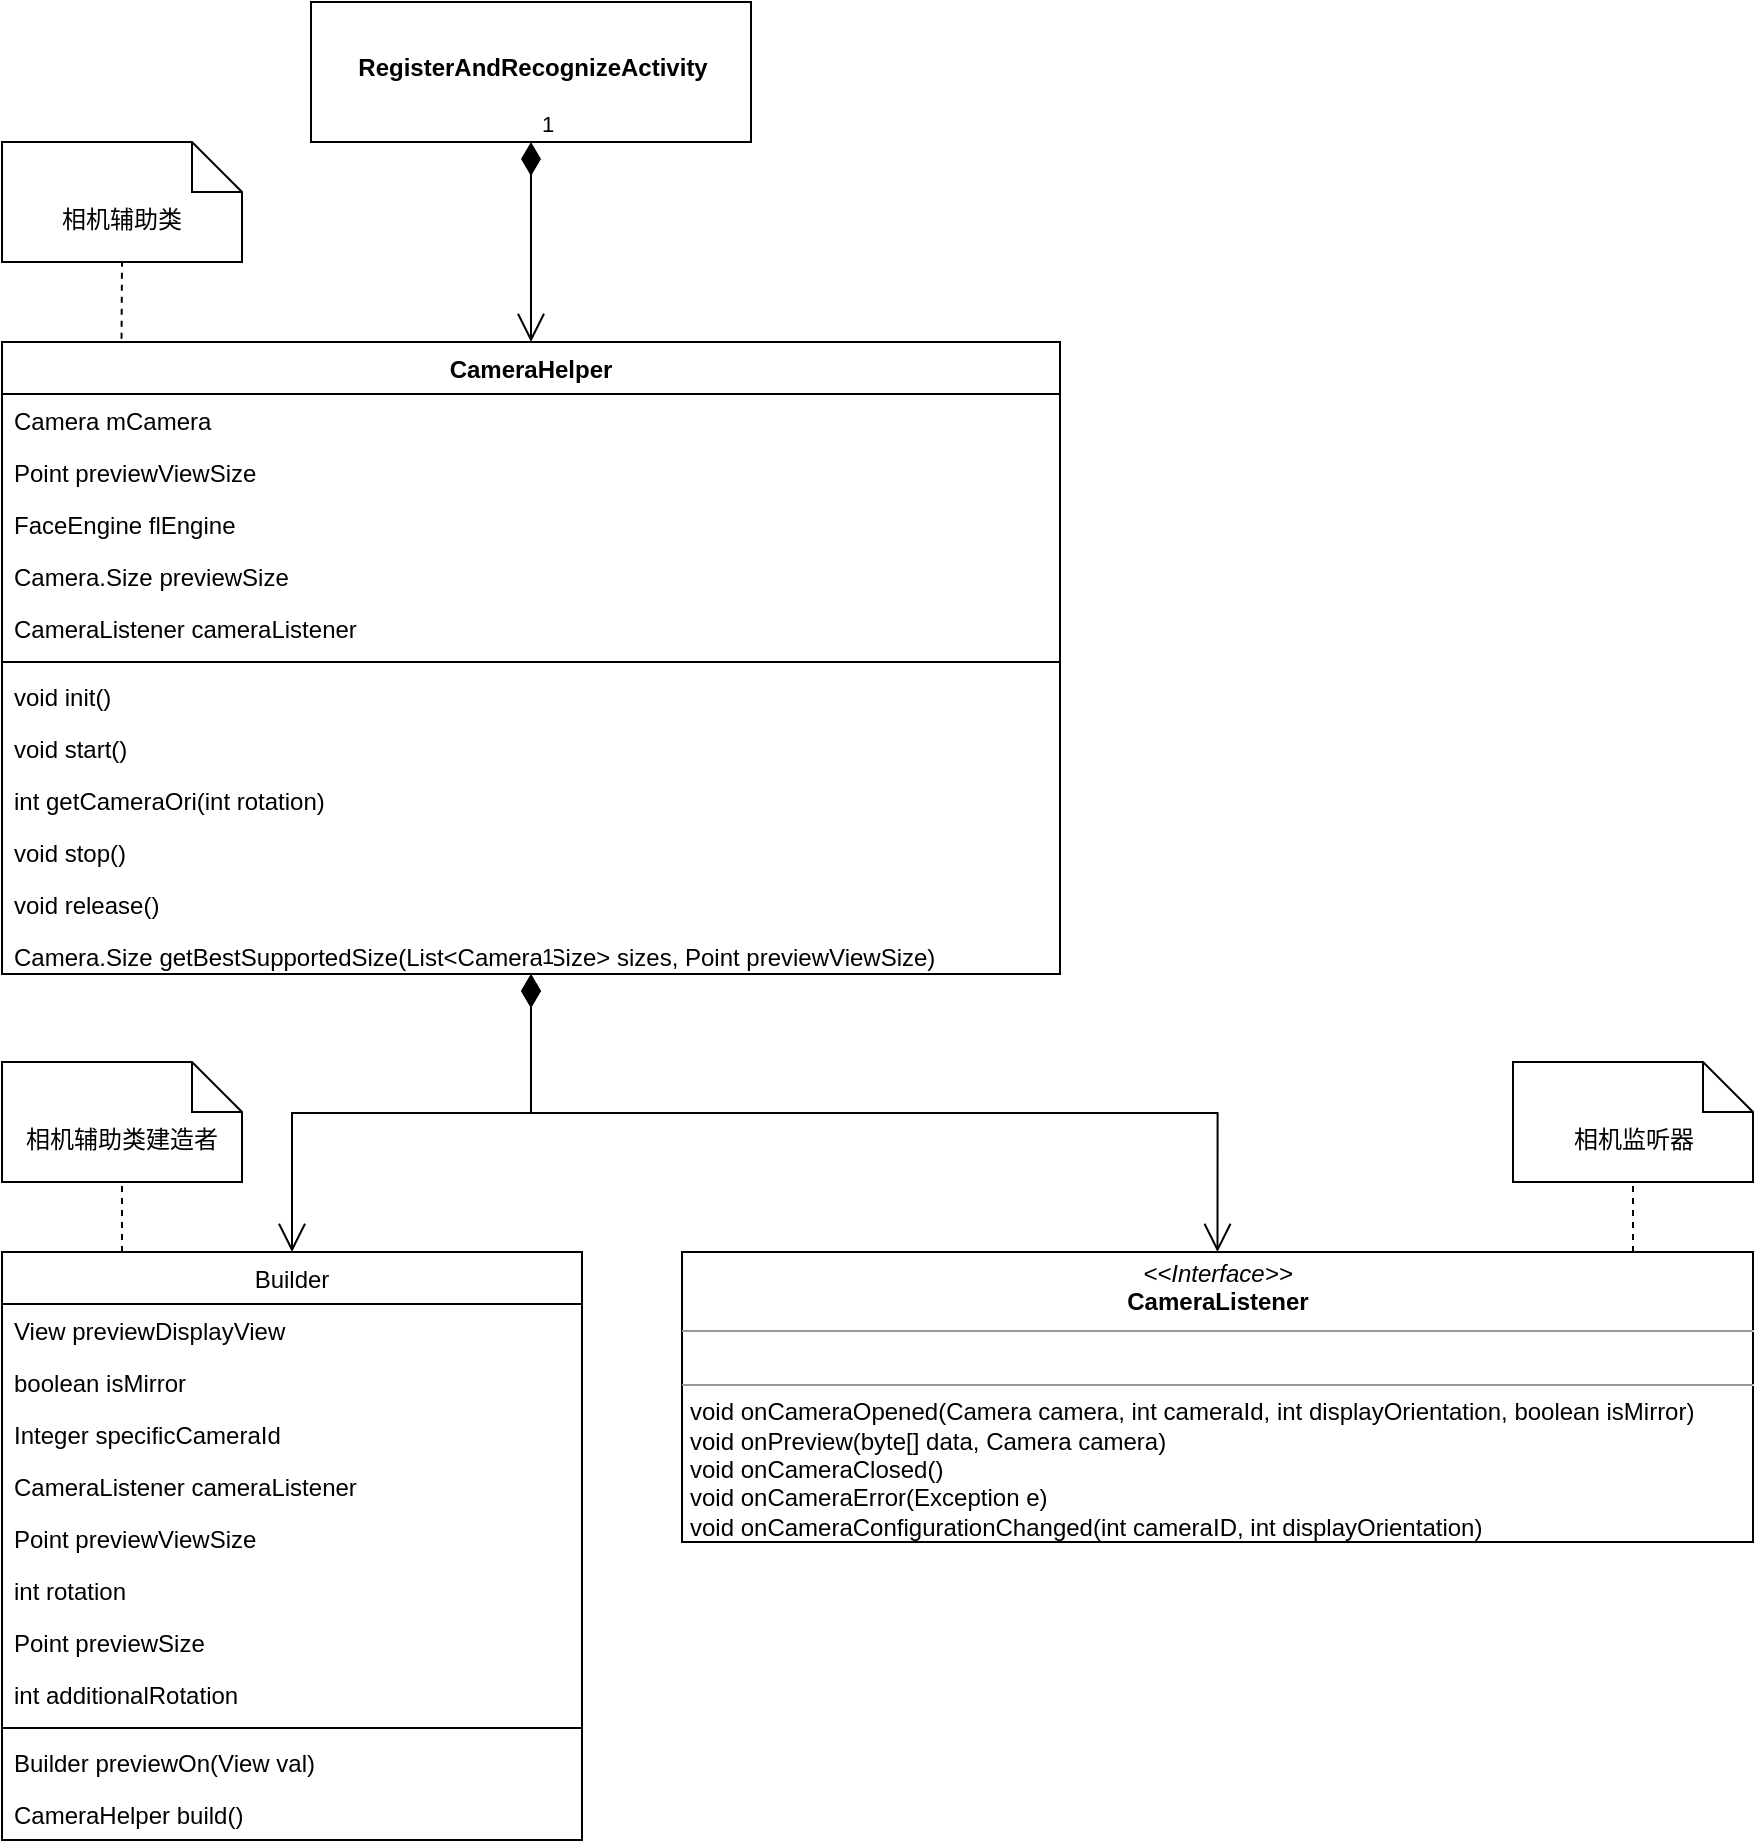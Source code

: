 <mxfile version="13.10.6" type="github">
  <diagram id="C5RBs43oDa-KdzZeNtuy" name="Page-1">
    <mxGraphModel dx="1422" dy="762" grid="1" gridSize="10" guides="1" tooltips="1" connect="1" arrows="1" fold="1" page="1" pageScale="1" pageWidth="827" pageHeight="1169" math="0" shadow="0">
      <root>
        <mxCell id="WIyWlLk6GJQsqaUBKTNV-0" />
        <mxCell id="WIyWlLk6GJQsqaUBKTNV-1" parent="WIyWlLk6GJQsqaUBKTNV-0" />
        <mxCell id="D0pM8Ozt61VsWx_AugoM-1" value="&lt;b&gt;RegisterAndRecognizeActivity&lt;/b&gt;&lt;p style=&quot;margin: 4px 0px 0px&quot;&gt;&lt;/p&gt;" style="html=1;" vertex="1" parent="WIyWlLk6GJQsqaUBKTNV-1">
          <mxGeometry x="334.5" y="210" width="220" height="70" as="geometry" />
        </mxCell>
        <mxCell id="D0pM8Ozt61VsWx_AugoM-2" value="CameraHelper" style="swimlane;fontStyle=1;align=center;verticalAlign=top;childLayout=stackLayout;horizontal=1;startSize=26;horizontalStack=0;resizeParent=1;resizeParentMax=0;resizeLast=0;collapsible=1;marginBottom=0;" vertex="1" parent="WIyWlLk6GJQsqaUBKTNV-1">
          <mxGeometry x="180" y="380" width="529" height="316" as="geometry" />
        </mxCell>
        <mxCell id="D0pM8Ozt61VsWx_AugoM-3" value="Camera mCamera" style="text;strokeColor=none;fillColor=none;align=left;verticalAlign=top;spacingLeft=4;spacingRight=4;overflow=hidden;rotatable=0;points=[[0,0.5],[1,0.5]];portConstraint=eastwest;" vertex="1" parent="D0pM8Ozt61VsWx_AugoM-2">
          <mxGeometry y="26" width="529" height="26" as="geometry" />
        </mxCell>
        <mxCell id="D0pM8Ozt61VsWx_AugoM-4" value="Point previewViewSize" style="text;strokeColor=none;fillColor=none;align=left;verticalAlign=top;spacingLeft=4;spacingRight=4;overflow=hidden;rotatable=0;points=[[0,0.5],[1,0.5]];portConstraint=eastwest;" vertex="1" parent="D0pM8Ozt61VsWx_AugoM-2">
          <mxGeometry y="52" width="529" height="26" as="geometry" />
        </mxCell>
        <mxCell id="D0pM8Ozt61VsWx_AugoM-5" value="FaceEngine flEngine" style="text;strokeColor=none;fillColor=none;align=left;verticalAlign=top;spacingLeft=4;spacingRight=4;overflow=hidden;rotatable=0;points=[[0,0.5],[1,0.5]];portConstraint=eastwest;" vertex="1" parent="D0pM8Ozt61VsWx_AugoM-2">
          <mxGeometry y="78" width="529" height="26" as="geometry" />
        </mxCell>
        <mxCell id="D0pM8Ozt61VsWx_AugoM-6" value="Camera.Size previewSize" style="text;strokeColor=none;fillColor=none;align=left;verticalAlign=top;spacingLeft=4;spacingRight=4;overflow=hidden;rotatable=0;points=[[0,0.5],[1,0.5]];portConstraint=eastwest;" vertex="1" parent="D0pM8Ozt61VsWx_AugoM-2">
          <mxGeometry y="104" width="529" height="26" as="geometry" />
        </mxCell>
        <mxCell id="D0pM8Ozt61VsWx_AugoM-36" value="CameraListener cameraListener" style="text;strokeColor=none;fillColor=none;align=left;verticalAlign=top;spacingLeft=4;spacingRight=4;overflow=hidden;rotatable=0;points=[[0,0.5],[1,0.5]];portConstraint=eastwest;" vertex="1" parent="D0pM8Ozt61VsWx_AugoM-2">
          <mxGeometry y="130" width="529" height="26" as="geometry" />
        </mxCell>
        <mxCell id="D0pM8Ozt61VsWx_AugoM-10" value="" style="line;strokeWidth=1;fillColor=none;align=left;verticalAlign=middle;spacingTop=-1;spacingLeft=3;spacingRight=3;rotatable=0;labelPosition=right;points=[];portConstraint=eastwest;" vertex="1" parent="D0pM8Ozt61VsWx_AugoM-2">
          <mxGeometry y="156" width="529" height="8" as="geometry" />
        </mxCell>
        <mxCell id="D0pM8Ozt61VsWx_AugoM-11" value="void init()" style="text;strokeColor=none;fillColor=none;align=left;verticalAlign=top;spacingLeft=4;spacingRight=4;overflow=hidden;rotatable=0;points=[[0,0.5],[1,0.5]];portConstraint=eastwest;" vertex="1" parent="D0pM8Ozt61VsWx_AugoM-2">
          <mxGeometry y="164" width="529" height="26" as="geometry" />
        </mxCell>
        <mxCell id="D0pM8Ozt61VsWx_AugoM-12" value="void start()" style="text;strokeColor=none;fillColor=none;align=left;verticalAlign=top;spacingLeft=4;spacingRight=4;overflow=hidden;rotatable=0;points=[[0,0.5],[1,0.5]];portConstraint=eastwest;" vertex="1" parent="D0pM8Ozt61VsWx_AugoM-2">
          <mxGeometry y="190" width="529" height="26" as="geometry" />
        </mxCell>
        <mxCell id="D0pM8Ozt61VsWx_AugoM-13" value="int getCameraOri(int rotation)" style="text;strokeColor=none;fillColor=none;align=left;verticalAlign=top;spacingLeft=4;spacingRight=4;overflow=hidden;rotatable=0;points=[[0,0.5],[1,0.5]];portConstraint=eastwest;" vertex="1" parent="D0pM8Ozt61VsWx_AugoM-2">
          <mxGeometry y="216" width="529" height="26" as="geometry" />
        </mxCell>
        <mxCell id="D0pM8Ozt61VsWx_AugoM-14" value="void stop()" style="text;strokeColor=none;fillColor=none;align=left;verticalAlign=top;spacingLeft=4;spacingRight=4;overflow=hidden;rotatable=0;points=[[0,0.5],[1,0.5]];portConstraint=eastwest;" vertex="1" parent="D0pM8Ozt61VsWx_AugoM-2">
          <mxGeometry y="242" width="529" height="26" as="geometry" />
        </mxCell>
        <mxCell id="D0pM8Ozt61VsWx_AugoM-15" value="void release()" style="text;strokeColor=none;fillColor=none;align=left;verticalAlign=top;spacingLeft=4;spacingRight=4;overflow=hidden;rotatable=0;points=[[0,0.5],[1,0.5]];portConstraint=eastwest;" vertex="1" parent="D0pM8Ozt61VsWx_AugoM-2">
          <mxGeometry y="268" width="529" height="26" as="geometry" />
        </mxCell>
        <mxCell id="D0pM8Ozt61VsWx_AugoM-16" value="Camera.Size getBestSupportedSize(List&lt;Camera.Size&gt; sizes, Point previewViewSize)" style="text;strokeColor=none;fillColor=none;align=left;verticalAlign=top;spacingLeft=4;spacingRight=4;overflow=hidden;rotatable=0;points=[[0,0.5],[1,0.5]];portConstraint=eastwest;" vertex="1" parent="D0pM8Ozt61VsWx_AugoM-2">
          <mxGeometry y="294" width="529" height="22" as="geometry" />
        </mxCell>
        <mxCell id="D0pM8Ozt61VsWx_AugoM-17" value="相机辅助类" style="shape=note2;boundedLbl=1;whiteSpace=wrap;html=1;size=25;verticalAlign=top;align=center;" vertex="1" parent="WIyWlLk6GJQsqaUBKTNV-1">
          <mxGeometry x="180" y="280" width="120" height="60" as="geometry" />
        </mxCell>
        <mxCell id="D0pM8Ozt61VsWx_AugoM-18" value="1" style="endArrow=open;html=1;endSize=12;startArrow=diamondThin;startSize=14;startFill=1;edgeStyle=orthogonalEdgeStyle;align=left;verticalAlign=bottom;exitX=0.5;exitY=1;exitDx=0;exitDy=0;" edge="1" parent="WIyWlLk6GJQsqaUBKTNV-1" source="D0pM8Ozt61VsWx_AugoM-1" target="D0pM8Ozt61VsWx_AugoM-2">
          <mxGeometry x="-1" y="3" relative="1" as="geometry">
            <mxPoint x="531" y="260" as="sourcePoint" />
            <mxPoint x="691" y="260" as="targetPoint" />
          </mxGeometry>
        </mxCell>
        <mxCell id="D0pM8Ozt61VsWx_AugoM-19" value="" style="endArrow=none;dashed=1;html=1;entryX=0.5;entryY=1;entryDx=0;entryDy=0;entryPerimeter=0;exitX=0.113;exitY=-0.005;exitDx=0;exitDy=0;exitPerimeter=0;" edge="1" parent="WIyWlLk6GJQsqaUBKTNV-1" source="D0pM8Ozt61VsWx_AugoM-2" target="D0pM8Ozt61VsWx_AugoM-17">
          <mxGeometry width="50" height="50" relative="1" as="geometry">
            <mxPoint x="71" y="390" as="sourcePoint" />
            <mxPoint x="121" y="340" as="targetPoint" />
          </mxGeometry>
        </mxCell>
        <mxCell id="D0pM8Ozt61VsWx_AugoM-20" value="Builder" style="swimlane;fontStyle=0;childLayout=stackLayout;horizontal=1;startSize=26;fillColor=none;horizontalStack=0;resizeParent=1;resizeParentMax=0;resizeLast=0;collapsible=1;marginBottom=0;" vertex="1" parent="WIyWlLk6GJQsqaUBKTNV-1">
          <mxGeometry x="180" y="835" width="290" height="294" as="geometry" />
        </mxCell>
        <mxCell id="D0pM8Ozt61VsWx_AugoM-21" value="View previewDisplayView" style="text;strokeColor=none;fillColor=none;align=left;verticalAlign=top;spacingLeft=4;spacingRight=4;overflow=hidden;rotatable=0;points=[[0,0.5],[1,0.5]];portConstraint=eastwest;" vertex="1" parent="D0pM8Ozt61VsWx_AugoM-20">
          <mxGeometry y="26" width="290" height="26" as="geometry" />
        </mxCell>
        <mxCell id="D0pM8Ozt61VsWx_AugoM-22" value="boolean isMirror" style="text;strokeColor=none;fillColor=none;align=left;verticalAlign=top;spacingLeft=4;spacingRight=4;overflow=hidden;rotatable=0;points=[[0,0.5],[1,0.5]];portConstraint=eastwest;" vertex="1" parent="D0pM8Ozt61VsWx_AugoM-20">
          <mxGeometry y="52" width="290" height="26" as="geometry" />
        </mxCell>
        <mxCell id="D0pM8Ozt61VsWx_AugoM-23" value="Integer specificCameraId" style="text;strokeColor=none;fillColor=none;align=left;verticalAlign=top;spacingLeft=4;spacingRight=4;overflow=hidden;rotatable=0;points=[[0,0.5],[1,0.5]];portConstraint=eastwest;" vertex="1" parent="D0pM8Ozt61VsWx_AugoM-20">
          <mxGeometry y="78" width="290" height="26" as="geometry" />
        </mxCell>
        <mxCell id="D0pM8Ozt61VsWx_AugoM-24" value="CameraListener cameraListener" style="text;strokeColor=none;fillColor=none;align=left;verticalAlign=top;spacingLeft=4;spacingRight=4;overflow=hidden;rotatable=0;points=[[0,0.5],[1,0.5]];portConstraint=eastwest;" vertex="1" parent="D0pM8Ozt61VsWx_AugoM-20">
          <mxGeometry y="104" width="290" height="26" as="geometry" />
        </mxCell>
        <mxCell id="D0pM8Ozt61VsWx_AugoM-25" value="Point previewViewSize" style="text;strokeColor=none;fillColor=none;align=left;verticalAlign=top;spacingLeft=4;spacingRight=4;overflow=hidden;rotatable=0;points=[[0,0.5],[1,0.5]];portConstraint=eastwest;" vertex="1" parent="D0pM8Ozt61VsWx_AugoM-20">
          <mxGeometry y="130" width="290" height="26" as="geometry" />
        </mxCell>
        <mxCell id="D0pM8Ozt61VsWx_AugoM-26" value="int rotation" style="text;strokeColor=none;fillColor=none;align=left;verticalAlign=top;spacingLeft=4;spacingRight=4;overflow=hidden;rotatable=0;points=[[0,0.5],[1,0.5]];portConstraint=eastwest;" vertex="1" parent="D0pM8Ozt61VsWx_AugoM-20">
          <mxGeometry y="156" width="290" height="26" as="geometry" />
        </mxCell>
        <mxCell id="D0pM8Ozt61VsWx_AugoM-27" value="Point previewSize" style="text;strokeColor=none;fillColor=none;align=left;verticalAlign=top;spacingLeft=4;spacingRight=4;overflow=hidden;rotatable=0;points=[[0,0.5],[1,0.5]];portConstraint=eastwest;" vertex="1" parent="D0pM8Ozt61VsWx_AugoM-20">
          <mxGeometry y="182" width="290" height="26" as="geometry" />
        </mxCell>
        <mxCell id="D0pM8Ozt61VsWx_AugoM-28" value="int additionalRotation" style="text;strokeColor=none;fillColor=none;align=left;verticalAlign=top;spacingLeft=4;spacingRight=4;overflow=hidden;rotatable=0;points=[[0,0.5],[1,0.5]];portConstraint=eastwest;" vertex="1" parent="D0pM8Ozt61VsWx_AugoM-20">
          <mxGeometry y="208" width="290" height="26" as="geometry" />
        </mxCell>
        <mxCell id="D0pM8Ozt61VsWx_AugoM-29" value="" style="line;strokeWidth=1;fillColor=none;align=left;verticalAlign=middle;spacingTop=-1;spacingLeft=3;spacingRight=3;rotatable=0;labelPosition=right;points=[];portConstraint=eastwest;" vertex="1" parent="D0pM8Ozt61VsWx_AugoM-20">
          <mxGeometry y="234" width="290" height="8" as="geometry" />
        </mxCell>
        <mxCell id="D0pM8Ozt61VsWx_AugoM-30" value="Builder previewOn(View val)" style="text;strokeColor=none;fillColor=none;align=left;verticalAlign=top;spacingLeft=4;spacingRight=4;overflow=hidden;rotatable=0;points=[[0,0.5],[1,0.5]];portConstraint=eastwest;" vertex="1" parent="D0pM8Ozt61VsWx_AugoM-20">
          <mxGeometry y="242" width="290" height="26" as="geometry" />
        </mxCell>
        <mxCell id="D0pM8Ozt61VsWx_AugoM-35" value="CameraHelper build()" style="text;strokeColor=none;fillColor=none;align=left;verticalAlign=top;spacingLeft=4;spacingRight=4;overflow=hidden;rotatable=0;points=[[0,0.5],[1,0.5]];portConstraint=eastwest;" vertex="1" parent="D0pM8Ozt61VsWx_AugoM-20">
          <mxGeometry y="268" width="290" height="26" as="geometry" />
        </mxCell>
        <mxCell id="D0pM8Ozt61VsWx_AugoM-31" value="相机辅助类建造者" style="shape=note2;boundedLbl=1;whiteSpace=wrap;html=1;size=25;verticalAlign=top;align=center;" vertex="1" parent="WIyWlLk6GJQsqaUBKTNV-1">
          <mxGeometry x="180" y="740" width="120" height="60" as="geometry" />
        </mxCell>
        <mxCell id="D0pM8Ozt61VsWx_AugoM-32" value="" style="endArrow=none;dashed=1;html=1;entryX=0.5;entryY=1;entryDx=0;entryDy=0;entryPerimeter=0;" edge="1" parent="WIyWlLk6GJQsqaUBKTNV-1" target="D0pM8Ozt61VsWx_AugoM-31">
          <mxGeometry width="50" height="50" relative="1" as="geometry">
            <mxPoint x="240" y="835" as="sourcePoint" />
            <mxPoint x="270" y="815" as="targetPoint" />
          </mxGeometry>
        </mxCell>
        <mxCell id="D0pM8Ozt61VsWx_AugoM-33" value="1" style="endArrow=open;html=1;endSize=12;startArrow=diamondThin;startSize=14;startFill=1;edgeStyle=orthogonalEdgeStyle;align=left;verticalAlign=bottom;rounded=0;" edge="1" parent="WIyWlLk6GJQsqaUBKTNV-1" source="D0pM8Ozt61VsWx_AugoM-2" target="D0pM8Ozt61VsWx_AugoM-20">
          <mxGeometry x="-1" y="3" relative="1" as="geometry">
            <mxPoint x="420" y="730" as="sourcePoint" />
            <mxPoint x="580" y="730" as="targetPoint" />
          </mxGeometry>
        </mxCell>
        <mxCell id="D0pM8Ozt61VsWx_AugoM-37" value="&lt;p style=&quot;margin: 0px ; margin-top: 4px ; text-align: center&quot;&gt;&lt;i&gt;&amp;lt;&amp;lt;Interface&amp;gt;&amp;gt;&lt;/i&gt;&lt;br&gt;&lt;b&gt;CameraListener&lt;/b&gt;&lt;br&gt;&lt;/p&gt;&lt;hr size=&quot;1&quot;&gt;&lt;p style=&quot;margin: 0px ; margin-left: 4px&quot;&gt;&lt;br&gt;&lt;/p&gt;&lt;hr size=&quot;1&quot;&gt;&lt;p style=&quot;margin: 0px ; margin-left: 4px&quot;&gt;void onCameraOpened(Camera camera, int cameraId, int displayOrientation, boolean isMirror)&lt;br&gt;&lt;/p&gt;&lt;p style=&quot;margin: 0px ; margin-left: 4px&quot;&gt;void onPreview(byte[] data, Camera camera)&lt;br&gt;&lt;/p&gt;&lt;p style=&quot;margin: 0px ; margin-left: 4px&quot;&gt;void onCameraClosed()&lt;br&gt;&lt;/p&gt;&lt;p style=&quot;margin: 0px ; margin-left: 4px&quot;&gt;void onCameraError(Exception e)&lt;br&gt;&lt;/p&gt;&lt;p style=&quot;margin: 0px ; margin-left: 4px&quot;&gt;void onCameraConfigurationChanged(int cameraID, int displayOrientation)&lt;br&gt;&lt;/p&gt;" style="verticalAlign=top;align=left;overflow=fill;fontSize=12;fontFamily=Helvetica;html=1;" vertex="1" parent="WIyWlLk6GJQsqaUBKTNV-1">
          <mxGeometry x="520" y="835" width="535.5" height="145" as="geometry" />
        </mxCell>
        <mxCell id="D0pM8Ozt61VsWx_AugoM-38" value="1" style="endArrow=open;html=1;endSize=12;startArrow=diamondThin;startSize=14;startFill=1;edgeStyle=orthogonalEdgeStyle;align=left;verticalAlign=bottom;entryX=0.5;entryY=0;entryDx=0;entryDy=0;rounded=0;" edge="1" parent="WIyWlLk6GJQsqaUBKTNV-1" source="D0pM8Ozt61VsWx_AugoM-2" target="D0pM8Ozt61VsWx_AugoM-37">
          <mxGeometry x="-1" y="3" relative="1" as="geometry">
            <mxPoint x="490" y="770" as="sourcePoint" />
            <mxPoint x="650" y="770" as="targetPoint" />
          </mxGeometry>
        </mxCell>
        <mxCell id="D0pM8Ozt61VsWx_AugoM-39" value="相机监听器" style="shape=note2;boundedLbl=1;whiteSpace=wrap;html=1;size=25;verticalAlign=top;align=center;" vertex="1" parent="WIyWlLk6GJQsqaUBKTNV-1">
          <mxGeometry x="935.5" y="740" width="120" height="60" as="geometry" />
        </mxCell>
        <mxCell id="D0pM8Ozt61VsWx_AugoM-40" value="" style="endArrow=none;dashed=1;html=1;entryX=0.5;entryY=1;entryDx=0;entryDy=0;entryPerimeter=0;" edge="1" target="D0pM8Ozt61VsWx_AugoM-39" parent="WIyWlLk6GJQsqaUBKTNV-1">
          <mxGeometry width="50" height="50" relative="1" as="geometry">
            <mxPoint x="995.5" y="835" as="sourcePoint" />
            <mxPoint x="1025.5" y="815" as="targetPoint" />
          </mxGeometry>
        </mxCell>
      </root>
    </mxGraphModel>
  </diagram>
</mxfile>
